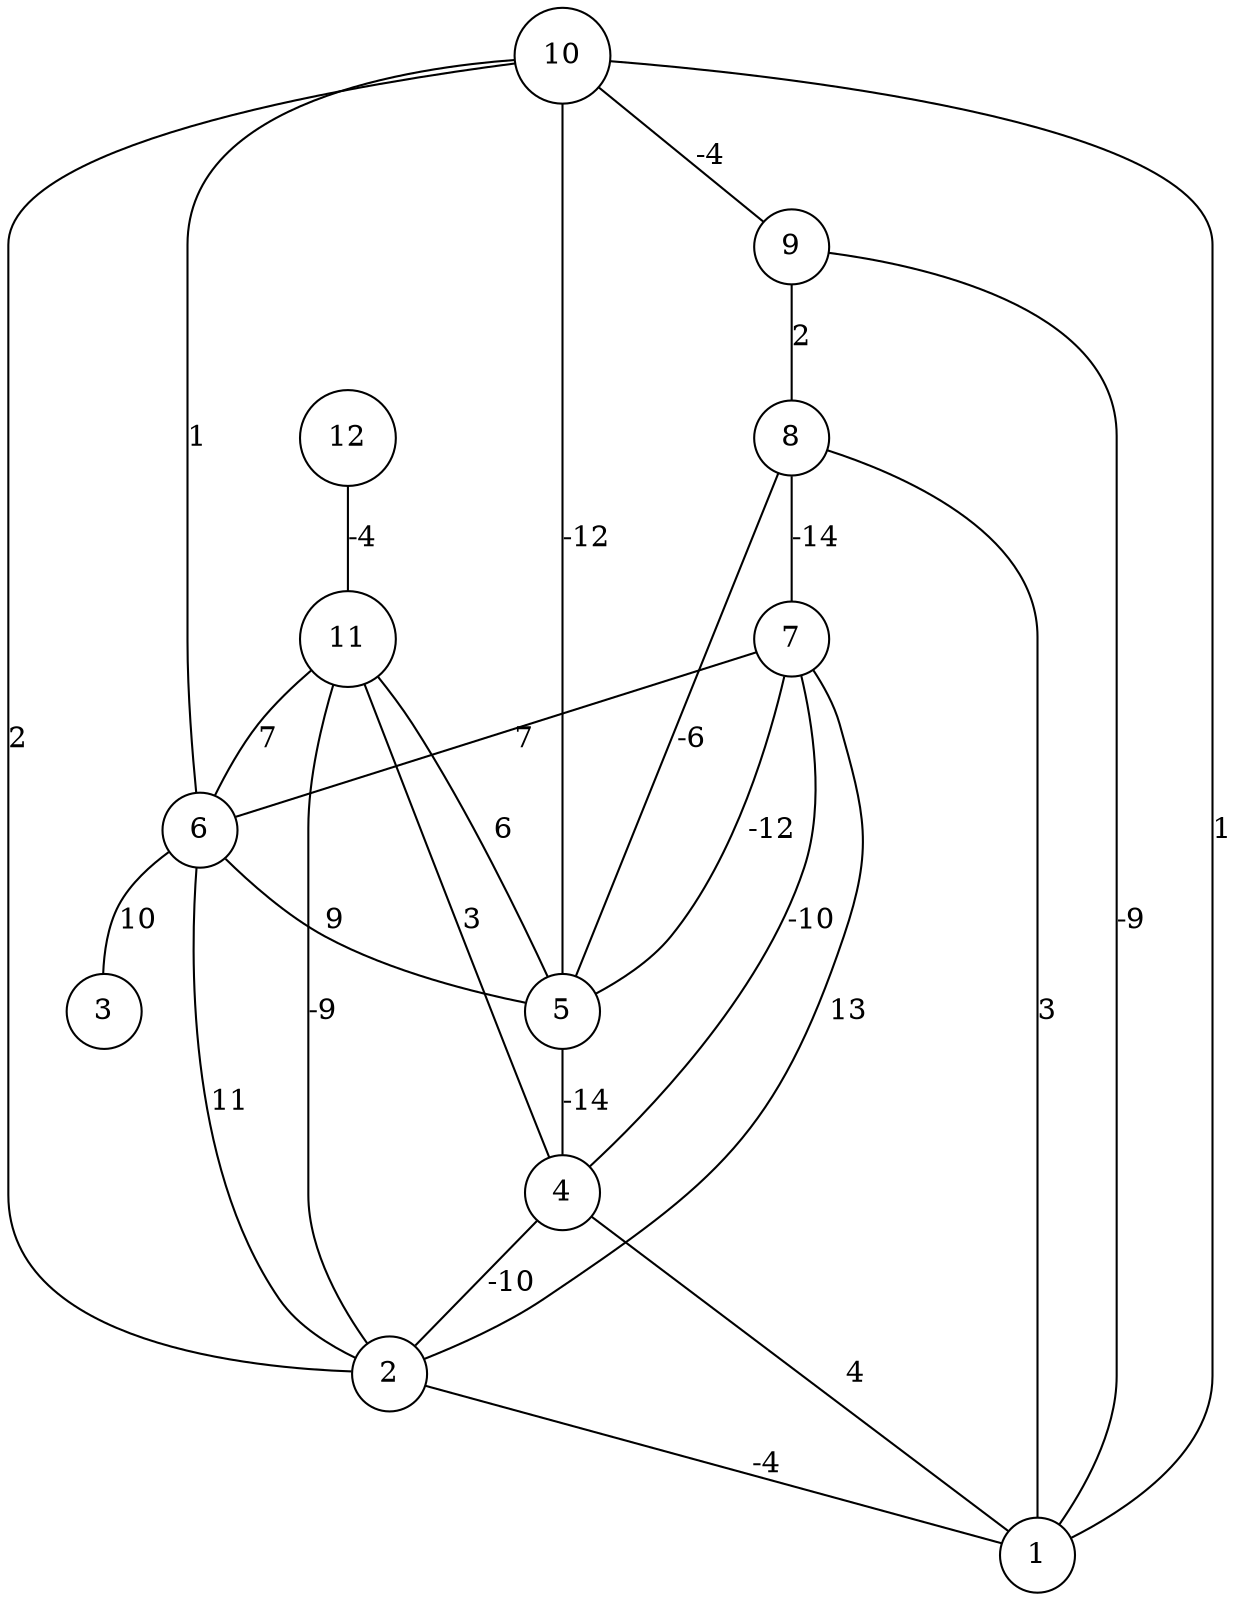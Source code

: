 graph { 
	 fontname="Helvetica,Arial,sans-serif" 
	 node [shape = circle]; 
	 12 -- 11 [label = "-4"];
	 11 -- 2 [label = "-9"];
	 11 -- 4 [label = "3"];
	 11 -- 5 [label = "6"];
	 11 -- 6 [label = "7"];
	 10 -- 1 [label = "1"];
	 10 -- 2 [label = "2"];
	 10 -- 5 [label = "-12"];
	 10 -- 6 [label = "1"];
	 10 -- 9 [label = "-4"];
	 9 -- 1 [label = "-9"];
	 9 -- 8 [label = "2"];
	 8 -- 1 [label = "3"];
	 8 -- 5 [label = "-6"];
	 8 -- 7 [label = "-14"];
	 7 -- 2 [label = "13"];
	 7 -- 4 [label = "-10"];
	 7 -- 5 [label = "-12"];
	 7 -- 6 [label = "7"];
	 6 -- 2 [label = "11"];
	 6 -- 3 [label = "10"];
	 6 -- 5 [label = "9"];
	 5 -- 4 [label = "-14"];
	 4 -- 1 [label = "4"];
	 4 -- 2 [label = "-10"];
	 2 -- 1 [label = "-4"];
	 1;
	 2;
	 3;
	 4;
	 5;
	 6;
	 7;
	 8;
	 9;
	 10;
	 11;
	 12;
}
